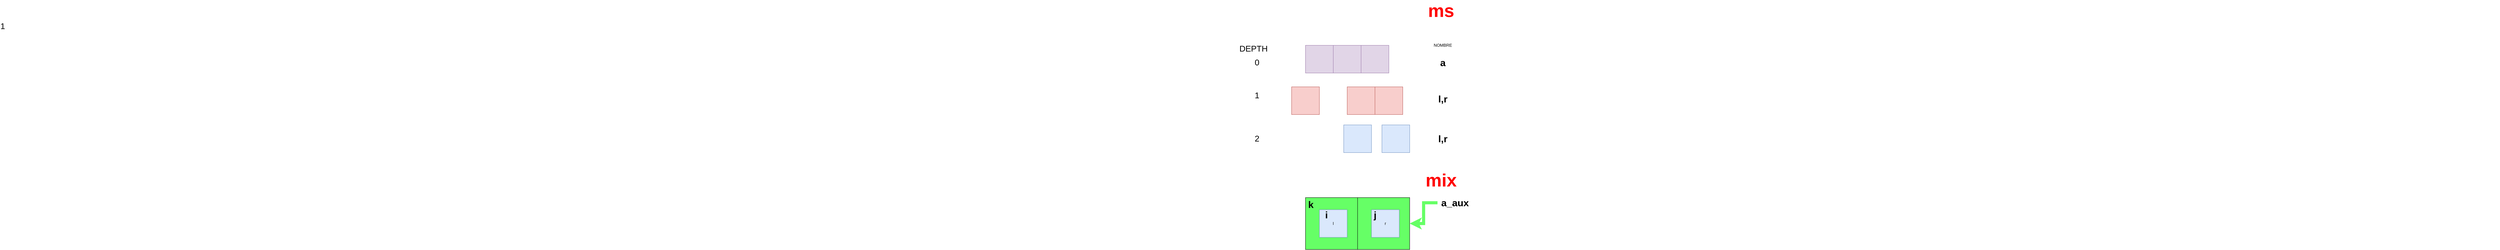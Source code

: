 <mxfile version="14.6.11" type="device"><diagram id="7-dM8KHxhWKYEF1Tpumm" name="Page-1"><mxGraphModel dx="5220" dy="1177" grid="1" gridSize="10" guides="1" tooltips="1" connect="1" arrows="1" fold="1" page="1" pageScale="1" pageWidth="827" pageHeight="1169" math="0" shadow="0"><root><mxCell id="0"/><mxCell id="1" parent="0"/><mxCell id="kjAy0BeOrGbRzNDYSLMC-29" value="" style="whiteSpace=wrap;html=1;aspect=fixed;fontSize=24;fontColor=#FF0000;fillColor=#66FF66;" vertex="1" parent="1"><mxGeometry x="310" y="680" width="150" height="150" as="geometry"/></mxCell><mxCell id="kjAy0BeOrGbRzNDYSLMC-7" value="&lt;font style=&quot;font-size: 28px&quot;&gt;a&lt;/font&gt;" style="text;html=1;align=center;verticalAlign=middle;resizable=0;points=[];autosize=1;strokeColor=none;fontStyle=1" vertex="1" parent="1"><mxGeometry x="690" y="275" width="30" height="30" as="geometry"/></mxCell><mxCell id="kjAy0BeOrGbRzNDYSLMC-8" value="" style="whiteSpace=wrap;html=1;aspect=fixed;fillColor=#f8cecc;strokeColor=#b85450;" vertex="1" parent="1"><mxGeometry x="270" y="360" width="80" height="80" as="geometry"/></mxCell><mxCell id="kjAy0BeOrGbRzNDYSLMC-9" value="" style="whiteSpace=wrap;html=1;aspect=fixed;fillColor=#f8cecc;strokeColor=#b85450;" vertex="1" parent="1"><mxGeometry x="430" y="360" width="80" height="80" as="geometry"/></mxCell><mxCell id="kjAy0BeOrGbRzNDYSLMC-10" value="" style="whiteSpace=wrap;html=1;aspect=fixed;fillColor=#f8cecc;strokeColor=#b85450;" vertex="1" parent="1"><mxGeometry x="510" y="360" width="80" height="80" as="geometry"/></mxCell><mxCell id="kjAy0BeOrGbRzNDYSLMC-11" value="" style="whiteSpace=wrap;html=1;aspect=fixed;fillColor=#dae8fc;strokeColor=#6c8ebf;" vertex="1" parent="1"><mxGeometry x="530" y="470" width="80" height="80" as="geometry"/></mxCell><mxCell id="kjAy0BeOrGbRzNDYSLMC-12" value="" style="whiteSpace=wrap;html=1;aspect=fixed;fillColor=#dae8fc;strokeColor=#6c8ebf;" vertex="1" parent="1"><mxGeometry x="420" y="470" width="80" height="80" as="geometry"/></mxCell><mxCell id="kjAy0BeOrGbRzNDYSLMC-13" value="" style="group" vertex="1" connectable="0" parent="1"><mxGeometry x="310" y="240" width="240" height="80" as="geometry"/></mxCell><mxCell id="kjAy0BeOrGbRzNDYSLMC-4" value="" style="group;strokeColor=#9673a6;fillColor=#e1d5e7;container=0;" vertex="1" connectable="0" parent="kjAy0BeOrGbRzNDYSLMC-13"><mxGeometry width="240" height="80" as="geometry"/></mxCell><mxCell id="kjAy0BeOrGbRzNDYSLMC-1" value="" style="whiteSpace=wrap;html=1;aspect=fixed;fillColor=#e1d5e7;strokeColor=#9673a6;" vertex="1" parent="kjAy0BeOrGbRzNDYSLMC-13"><mxGeometry x="160" width="80" height="80" as="geometry"/></mxCell><mxCell id="kjAy0BeOrGbRzNDYSLMC-2" value="" style="whiteSpace=wrap;html=1;aspect=fixed;fillColor=#e1d5e7;strokeColor=#9673a6;" vertex="1" parent="kjAy0BeOrGbRzNDYSLMC-13"><mxGeometry width="80" height="80" as="geometry"/></mxCell><mxCell id="kjAy0BeOrGbRzNDYSLMC-3" value="" style="whiteSpace=wrap;html=1;aspect=fixed;fillColor=#e1d5e7;strokeColor=#9673a6;" vertex="1" parent="kjAy0BeOrGbRzNDYSLMC-13"><mxGeometry x="80" width="80" height="80" as="geometry"/></mxCell><mxCell id="kjAy0BeOrGbRzNDYSLMC-14" value="NOMBRE" style="text;html=1;align=center;verticalAlign=middle;resizable=0;points=[];autosize=1;strokeColor=none;" vertex="1" parent="1"><mxGeometry x="670" y="230" width="70" height="20" as="geometry"/></mxCell><mxCell id="kjAy0BeOrGbRzNDYSLMC-15" value="&lt;span style=&quot;font-size: 28px&quot;&gt;l,r&lt;/span&gt;" style="text;html=1;align=center;verticalAlign=middle;resizable=0;points=[];autosize=1;strokeColor=none;fontStyle=1" vertex="1" parent="1"><mxGeometry x="685" y="380" width="40" height="30" as="geometry"/></mxCell><mxCell id="kjAy0BeOrGbRzNDYSLMC-16" value="&lt;span style=&quot;font-size: 28px&quot;&gt;l,r&lt;/span&gt;" style="text;html=1;align=center;verticalAlign=middle;resizable=0;points=[];autosize=1;strokeColor=none;fontStyle=1" vertex="1" parent="1"><mxGeometry x="685" y="495" width="40" height="30" as="geometry"/></mxCell><mxCell id="kjAy0BeOrGbRzNDYSLMC-17" value="DEPTH" style="text;html=1;align=center;verticalAlign=middle;resizable=0;points=[];autosize=1;strokeColor=none;fontSize=24;" vertex="1" parent="1"><mxGeometry x="110" y="235" width="100" height="30" as="geometry"/></mxCell><mxCell id="kjAy0BeOrGbRzNDYSLMC-18" value="0" style="text;html=1;align=center;verticalAlign=middle;resizable=0;points=[];autosize=1;strokeColor=none;fontSize=24;" vertex="1" parent="1"><mxGeometry x="155" y="275" width="30" height="30" as="geometry"/></mxCell><mxCell id="kjAy0BeOrGbRzNDYSLMC-19" value="1&lt;span style=&quot;color: rgba(0, 0, 0, 0); font-family: monospace; font-size: 24px;&quot;&gt;%3CmxGraphModel%3E%3Croot%3E%3CmxCell%20id%3D%220%22%2F%3E%3CmxCell%20id%3D%221%22%20parent%3D%220%22%2F%3E%3CmxCell%20id%3D%222%22%20value%3D%220%22%20style%3D%22text%3Bhtml%3D1%3Balign%3Dcenter%3BverticalAlign%3Dmiddle%3Bresizable%3D0%3Bpoints%3D%5B%5D%3Bautosize%3D1%3BstrokeColor%3Dnone%3B%22%20vertex%3D%221%22%20parent%3D%221%22%3E%3CmxGeometry%20x%3D%22140%22%20y%3D%2270%22%20width%3D%2220%22%20height%3D%2220%22%20as%3D%22geometry%22%2F%3E%3C%2FmxCell%3E%3C%2Froot%3E%3C%2FmxGraphModel%3E&lt;/span&gt;" style="text;html=1;align=center;verticalAlign=middle;resizable=0;points=[];autosize=1;strokeColor=none;fontSize=24;" vertex="1" parent="1"><mxGeometry x="-3445" y="170" width="7190" height="30" as="geometry"/></mxCell><mxCell id="kjAy0BeOrGbRzNDYSLMC-20" value="2" style="text;html=1;align=center;verticalAlign=middle;resizable=0;points=[];autosize=1;strokeColor=none;fontSize=24;" vertex="1" parent="1"><mxGeometry x="155" y="495" width="30" height="30" as="geometry"/></mxCell><mxCell id="kjAy0BeOrGbRzNDYSLMC-21" value="1" style="text;html=1;align=center;verticalAlign=middle;resizable=0;points=[];autosize=1;strokeColor=none;fontSize=24;" vertex="1" parent="1"><mxGeometry x="155" y="370" width="30" height="30" as="geometry"/></mxCell><mxCell id="kjAy0BeOrGbRzNDYSLMC-22" value="&lt;font style=&quot;font-size: 52px&quot;&gt;ms&lt;/font&gt;" style="text;html=1;align=center;verticalAlign=middle;resizable=0;points=[];autosize=1;strokeColor=none;fontSize=24;fontStyle=1;fontColor=#FF0000;" vertex="1" parent="1"><mxGeometry x="655" y="120" width="90" height="40" as="geometry"/></mxCell><mxCell id="kjAy0BeOrGbRzNDYSLMC-23" value="&lt;font style=&quot;font-size: 52px&quot;&gt;mix&lt;/font&gt;" style="text;html=1;align=center;verticalAlign=middle;resizable=0;points=[];autosize=1;strokeColor=none;fontSize=24;fontStyle=1;fontColor=#FF0000;" vertex="1" parent="1"><mxGeometry x="645" y="610" width="110" height="40" as="geometry"/></mxCell><mxCell id="kjAy0BeOrGbRzNDYSLMC-27" value="l" style="whiteSpace=wrap;html=1;aspect=fixed;fillColor=#dae8fc;strokeColor=#6c8ebf;" vertex="1" parent="1"><mxGeometry x="350" y="715" width="80" height="80" as="geometry"/></mxCell><mxCell id="kjAy0BeOrGbRzNDYSLMC-31" value="" style="whiteSpace=wrap;html=1;aspect=fixed;fontSize=24;fontColor=#FF0000;fillColor=#66FF66;" vertex="1" parent="1"><mxGeometry x="460" y="680" width="150" height="150" as="geometry"/></mxCell><mxCell id="kjAy0BeOrGbRzNDYSLMC-32" value="r" style="whiteSpace=wrap;html=1;aspect=fixed;fillColor=#dae8fc;strokeColor=#6c8ebf;" vertex="1" parent="1"><mxGeometry x="500" y="715" width="80" height="80" as="geometry"/></mxCell><mxCell id="kjAy0BeOrGbRzNDYSLMC-35" style="edgeStyle=orthogonalEdgeStyle;rounded=0;orthogonalLoop=1;jettySize=auto;html=1;fontSize=24;fontColor=#66FF66;strokeWidth=9;strokeColor=#66FF66;" edge="1" parent="1" source="kjAy0BeOrGbRzNDYSLMC-33" target="kjAy0BeOrGbRzNDYSLMC-31"><mxGeometry relative="1" as="geometry"/></mxCell><mxCell id="kjAy0BeOrGbRzNDYSLMC-33" value="&lt;font style=&quot;font-size: 28px&quot;&gt;a_aux&lt;/font&gt;" style="text;html=1;align=center;verticalAlign=middle;resizable=0;points=[];autosize=1;strokeColor=none;fontStyle=1" vertex="1" parent="1"><mxGeometry x="690" y="680" width="100" height="30" as="geometry"/></mxCell><mxCell id="kjAy0BeOrGbRzNDYSLMC-36" value="&lt;font style=&quot;font-size: 28px&quot;&gt;i&lt;/font&gt;" style="text;html=1;align=center;verticalAlign=middle;resizable=0;points=[];autosize=1;strokeColor=none;fontStyle=1" vertex="1" parent="1"><mxGeometry x="360" y="715" width="20" height="30" as="geometry"/></mxCell><mxCell id="kjAy0BeOrGbRzNDYSLMC-37" value="&lt;font style=&quot;font-size: 28px&quot;&gt;j&lt;/font&gt;" style="text;html=1;align=center;verticalAlign=middle;resizable=0;points=[];autosize=1;strokeColor=none;fontStyle=1" vertex="1" parent="1"><mxGeometry x="500" y="715" width="20" height="30" as="geometry"/></mxCell><mxCell id="kjAy0BeOrGbRzNDYSLMC-38" value="&lt;font style=&quot;font-size: 28px&quot;&gt;k&lt;/font&gt;" style="text;html=1;align=center;verticalAlign=middle;resizable=0;points=[];autosize=1;strokeColor=none;fontStyle=1" vertex="1" parent="1"><mxGeometry x="310" y="685" width="30" height="30" as="geometry"/></mxCell></root></mxGraphModel></diagram></mxfile>